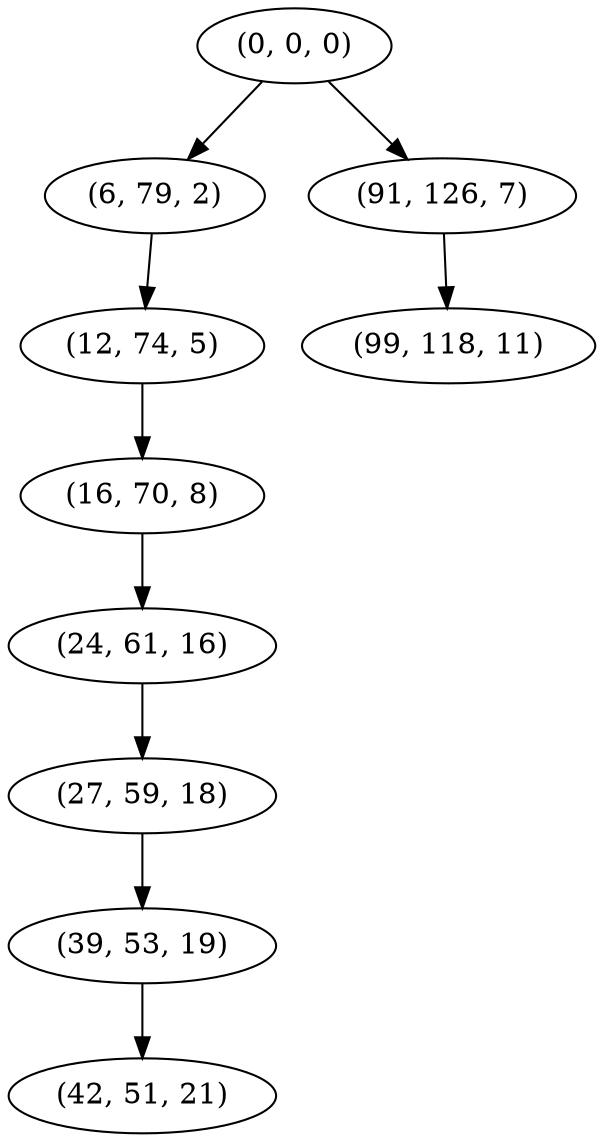 digraph tree {
    "(0, 0, 0)";
    "(6, 79, 2)";
    "(12, 74, 5)";
    "(16, 70, 8)";
    "(24, 61, 16)";
    "(27, 59, 18)";
    "(39, 53, 19)";
    "(42, 51, 21)";
    "(91, 126, 7)";
    "(99, 118, 11)";
    "(0, 0, 0)" -> "(6, 79, 2)";
    "(0, 0, 0)" -> "(91, 126, 7)";
    "(6, 79, 2)" -> "(12, 74, 5)";
    "(12, 74, 5)" -> "(16, 70, 8)";
    "(16, 70, 8)" -> "(24, 61, 16)";
    "(24, 61, 16)" -> "(27, 59, 18)";
    "(27, 59, 18)" -> "(39, 53, 19)";
    "(39, 53, 19)" -> "(42, 51, 21)";
    "(91, 126, 7)" -> "(99, 118, 11)";
}
